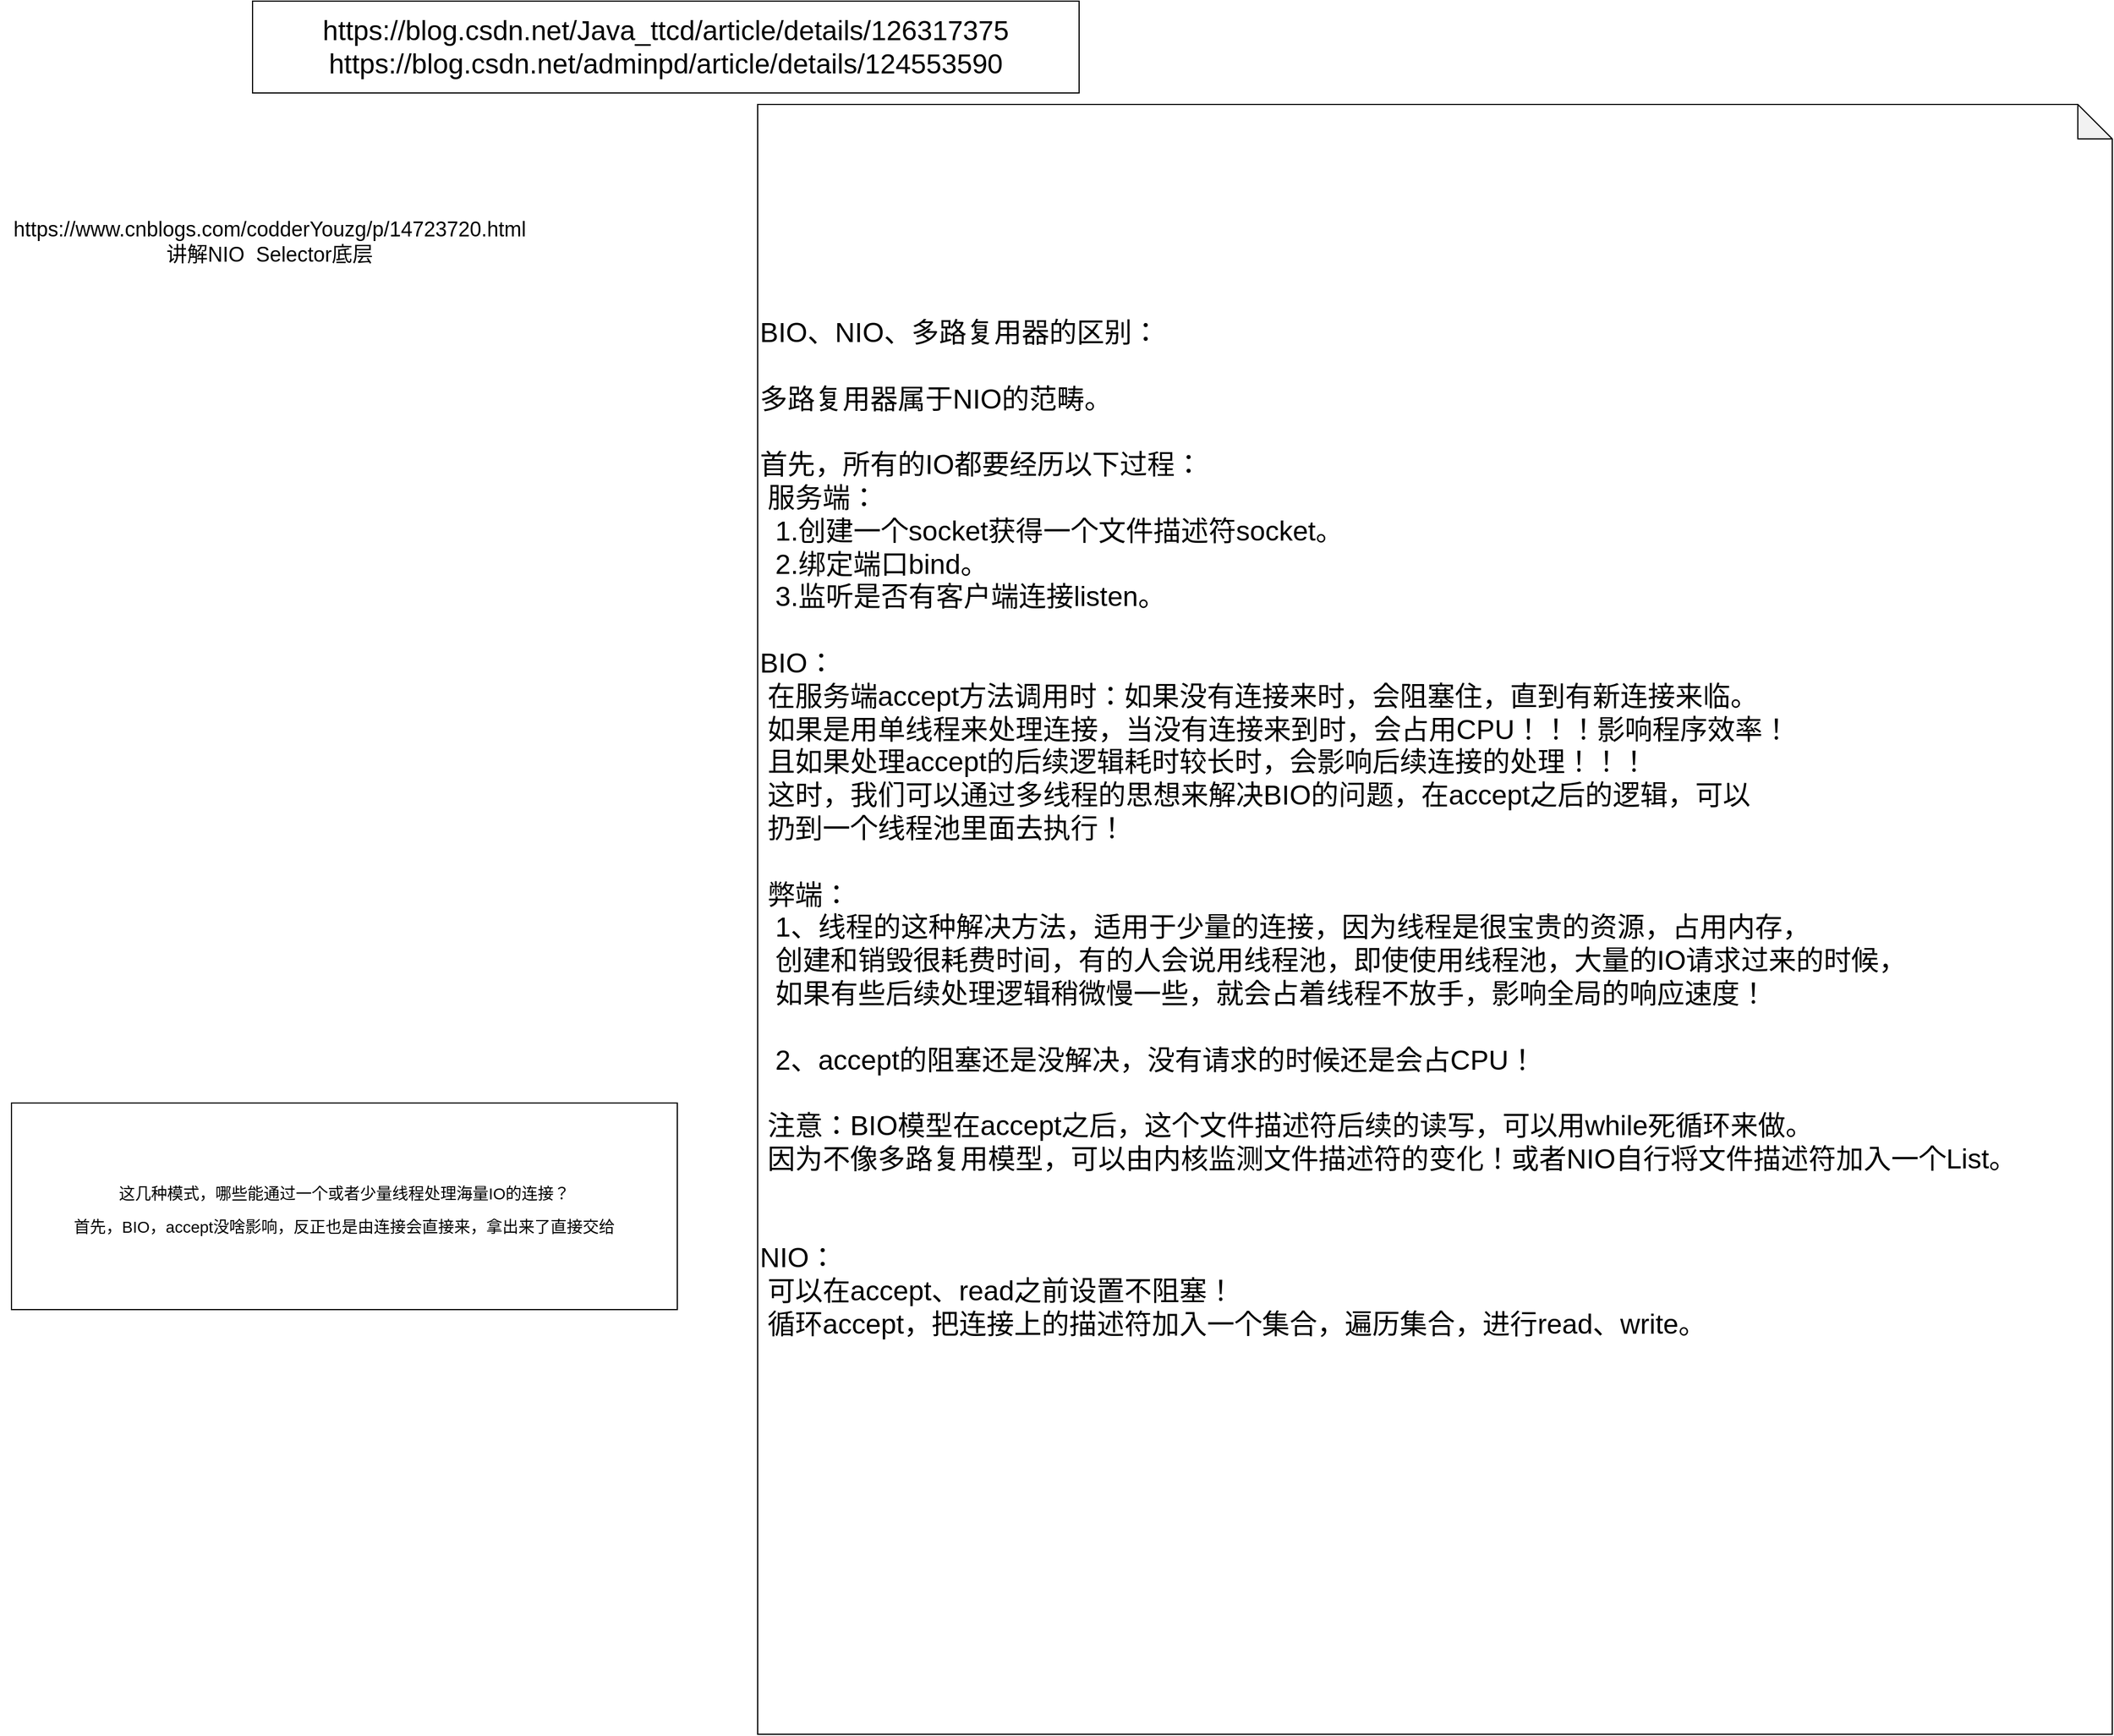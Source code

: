 <mxfile version="20.5.3" type="github">
  <diagram id="ho1o4B3E-l8eYltIAmrv" name="第 1 页">
    <mxGraphModel dx="1662" dy="706" grid="1" gridSize="10" guides="1" tooltips="1" connect="1" arrows="1" fold="1" page="1" pageScale="1" pageWidth="827" pageHeight="1169" math="0" shadow="0">
      <root>
        <mxCell id="0" />
        <mxCell id="1" parent="0" />
        <mxCell id="7geZkpw3Z43b3UevWiiN-1" value="&lt;div style=&quot;&quot;&gt;&lt;span style=&quot;font-size: 24px; background-color: initial;&quot;&gt;BIO、NIO、多路复用器的区别：&lt;/span&gt;&lt;/div&gt;&lt;div style=&quot;&quot;&gt;&lt;span style=&quot;font-size: 24px; background-color: initial;&quot;&gt;&lt;br&gt;&lt;/span&gt;&lt;/div&gt;&lt;div style=&quot;&quot;&gt;&lt;span style=&quot;font-size: 24px; background-color: initial;&quot;&gt;多路复用器属于NIO的范畴。&lt;/span&gt;&lt;/div&gt;&lt;div style=&quot;&quot;&gt;&lt;span style=&quot;font-size: 24px; background-color: initial;&quot;&gt;&lt;br&gt;&lt;/span&gt;&lt;/div&gt;&lt;div style=&quot;&quot;&gt;&lt;span style=&quot;font-size: 24px;&quot;&gt;首先，所有的IO都要经历以下过程：&lt;/span&gt;&lt;/div&gt;&lt;div style=&quot;&quot;&gt;&lt;span style=&quot;font-size: 24px;&quot;&gt;&lt;span style=&quot;white-space: pre;&quot;&gt; &lt;/span&gt;服务端：&lt;/span&gt;&lt;/div&gt;&lt;div style=&quot;&quot;&gt;&lt;span style=&quot;font-size: 24px;&quot;&gt;&lt;span style=&quot;white-space: pre;&quot;&gt; &lt;/span&gt;&lt;span style=&quot;white-space: pre;&quot;&gt; &lt;/span&gt;1.创建一个socket获得一个文件描述符socket。&lt;br&gt;&lt;/span&gt;&lt;/div&gt;&lt;div style=&quot;&quot;&gt;&lt;span style=&quot;font-size: 24px;&quot;&gt;&lt;span style=&quot;white-space: pre;&quot;&gt; &lt;/span&gt;&lt;span style=&quot;white-space: pre;&quot;&gt; &lt;/span&gt;2.绑定端口bind。&lt;br&gt;&lt;/span&gt;&lt;/div&gt;&lt;div style=&quot;&quot;&gt;&lt;span style=&quot;font-size: 24px;&quot;&gt;&lt;span style=&quot;white-space: pre;&quot;&gt; &lt;/span&gt;&lt;span style=&quot;white-space: pre;&quot;&gt; &lt;/span&gt;3.监听是否有客户端连接listen。&lt;br&gt;&lt;/span&gt;&lt;/div&gt;&lt;div style=&quot;&quot;&gt;&lt;span style=&quot;font-size: 24px;&quot;&gt;&lt;br&gt;&lt;/span&gt;&lt;/div&gt;&lt;div style=&quot;&quot;&gt;&lt;span style=&quot;font-size: 24px;&quot;&gt;BIO：&lt;/span&gt;&lt;/div&gt;&lt;div style=&quot;&quot;&gt;&lt;span style=&quot;font-size: 24px;&quot;&gt;&lt;span style=&quot;white-space: pre;&quot;&gt; &lt;/span&gt;在服务端accept方法调用时：如果没有连接来时，会阻塞住，直到有新连接来临。&lt;br&gt;&lt;/span&gt;&lt;/div&gt;&lt;div style=&quot;&quot;&gt;&lt;span style=&quot;font-size: 24px;&quot;&gt;&lt;span style=&quot;white-space: pre;&quot;&gt; &lt;/span&gt;如果是用单线程来处理连接，当没有连接来到时，会占用CPU！！！影响程序效率！&lt;br&gt;&lt;/span&gt;&lt;/div&gt;&lt;div style=&quot;&quot;&gt;&lt;span style=&quot;font-size: 24px;&quot;&gt;&lt;span style=&quot;white-space: pre;&quot;&gt; &lt;/span&gt;且如果处理accept的后续逻辑耗时较长时，会影响后续连接的处理！！！&lt;br&gt;&lt;/span&gt;&lt;/div&gt;&lt;div style=&quot;&quot;&gt;&lt;span style=&quot;font-size: 24px;&quot;&gt;&lt;span style=&quot;white-space: pre;&quot;&gt; &lt;/span&gt;这时，我们可以通过多线程的思想来解决BIO的问题，在accept之后的逻辑，可以&lt;br&gt;&lt;/span&gt;&lt;/div&gt;&lt;div style=&quot;&quot;&gt;&lt;span style=&quot;font-size: 24px;&quot;&gt;&lt;span style=&quot;white-space: pre;&quot;&gt; &lt;/span&gt;扔到一个线程池里面去执行！&lt;br&gt;&lt;/span&gt;&lt;/div&gt;&lt;div style=&quot;&quot;&gt;&lt;span style=&quot;font-size: 24px;&quot;&gt;&lt;br&gt;&lt;/span&gt;&lt;/div&gt;&lt;div style=&quot;&quot;&gt;&lt;span style=&quot;font-size: 24px;&quot;&gt;&lt;span style=&quot;white-space: pre;&quot;&gt; &lt;/span&gt;弊端：&lt;/span&gt;&lt;/div&gt;&lt;div style=&quot;&quot;&gt;&lt;span style=&quot;font-size: 24px;&quot;&gt;&lt;span style=&quot;white-space: pre;&quot;&gt; &lt;/span&gt;&lt;span style=&quot;white-space: pre;&quot;&gt; &lt;/span&gt;1、线程的这种解决方法，适用于少量的连接，因为线程是很宝贵的资源，占用内存，&lt;/span&gt;&lt;/div&gt;&lt;div style=&quot;&quot;&gt;&lt;span style=&quot;background-color: initial; font-size: 24px;&quot;&gt;&lt;span style=&quot;white-space: pre;&quot;&gt; &lt;/span&gt;&lt;span style=&quot;white-space: pre;&quot;&gt; &lt;/span&gt;创建和销毁很耗费时间，有的人会说用线程池，即使使用线程池，大量的IO请求过来的时候，&lt;/span&gt;&lt;/div&gt;&lt;div style=&quot;&quot;&gt;&lt;span style=&quot;background-color: initial; font-size: 24px;&quot;&gt;&lt;span style=&quot;white-space: pre;&quot;&gt; &lt;/span&gt;&lt;span style=&quot;white-space: pre;&quot;&gt; &lt;/span&gt;如果有些后续处理逻辑稍微慢一些，就会占着线程不放手，影响全局的响应速度！&lt;/span&gt;&lt;/div&gt;&lt;div style=&quot;&quot;&gt;&lt;span style=&quot;font-size: 24px; background-color: initial;&quot;&gt;&lt;br&gt;&lt;/span&gt;&lt;/div&gt;&lt;div style=&quot;&quot;&gt;&lt;span style=&quot;font-size: 24px; background-color: initial;&quot;&gt;&lt;span style=&quot;white-space: pre;&quot;&gt; &lt;/span&gt;&lt;span style=&quot;white-space: pre;&quot;&gt; &lt;/span&gt;2、accept的阻塞还是没解决，没有请求的时候还是会占CPU！&lt;/span&gt;&lt;/div&gt;&lt;div style=&quot;&quot;&gt;&lt;span style=&quot;font-size: 24px;&quot;&gt;&lt;br&gt;&lt;/span&gt;&lt;/div&gt;&lt;div style=&quot;&quot;&gt;&lt;span style=&quot;font-size: 24px;&quot;&gt;&lt;span style=&quot;white-space: pre;&quot;&gt; &lt;/span&gt;注意：BIO模型在accept之后，这个文件描述符后续的读写，可以用while死循环来做。&lt;br&gt;&lt;/span&gt;&lt;/div&gt;&lt;div style=&quot;&quot;&gt;&lt;span style=&quot;font-size: 24px;&quot;&gt;&lt;span style=&quot;white-space: pre;&quot;&gt; &lt;/span&gt;因为不像多路复用模型，可以由内核监测文件描述符的变化！或者NIO自行将文件描述符加入一个List。&lt;br&gt;&lt;/span&gt;&lt;/div&gt;&lt;div style=&quot;&quot;&gt;&lt;span style=&quot;font-size: 24px;&quot;&gt;&lt;br&gt;&lt;/span&gt;&lt;/div&gt;&lt;div style=&quot;&quot;&gt;&lt;span style=&quot;font-size: 24px;&quot;&gt;&lt;br&gt;&lt;/span&gt;&lt;/div&gt;&lt;div style=&quot;&quot;&gt;&lt;span style=&quot;font-size: 24px;&quot;&gt;NIO：&lt;/span&gt;&lt;/div&gt;&lt;div style=&quot;&quot;&gt;&lt;span style=&quot;font-size: 24px;&quot;&gt;&lt;span style=&quot;white-space: pre;&quot;&gt; &lt;/span&gt;可以在accept、read之前设置不阻塞！&lt;br&gt;&lt;/span&gt;&lt;/div&gt;&lt;div style=&quot;&quot;&gt;&lt;span style=&quot;font-size: 24px;&quot;&gt;&lt;span style=&quot;white-space: pre;&quot;&gt; &lt;/span&gt;循环accept，把连接上的描述符加入一个集合，遍历集合，进行read、write。&lt;br&gt;&lt;/span&gt;&lt;/div&gt;&lt;div style=&quot;&quot;&gt;&lt;span style=&quot;font-size: 24px;&quot;&gt;&lt;br&gt;&lt;/span&gt;&lt;/div&gt;&lt;div style=&quot;&quot;&gt;&lt;span style=&quot;font-size: 24px;&quot;&gt;&lt;span style=&quot;white-space: pre;&quot;&gt; &lt;/span&gt;&lt;br&gt;&lt;/span&gt;&lt;/div&gt;&lt;div style=&quot;&quot;&gt;&lt;span style=&quot;font-size: 24px;&quot;&gt;&lt;br&gt;&lt;/span&gt;&lt;/div&gt;&lt;div style=&quot;&quot;&gt;&lt;span style=&quot;font-size: 24px;&quot;&gt;&lt;span style=&quot;white-space: pre;&quot;&gt; &lt;/span&gt;&lt;br&gt;&lt;/span&gt;&lt;/div&gt;&lt;div style=&quot;&quot;&gt;&lt;span style=&quot;font-size: 24px;&quot;&gt;&lt;br&gt;&lt;/span&gt;&lt;/div&gt;&lt;div style=&quot;&quot;&gt;&lt;span style=&quot;white-space: pre;&quot;&gt; &lt;/span&gt;&lt;span style=&quot;white-space: pre;&quot;&gt; &lt;/span&gt;&lt;br&gt;&lt;/div&gt;" style="shape=note;whiteSpace=wrap;html=1;backgroundOutline=1;darkOpacity=0.05;align=left;" parent="1" vertex="1">
          <mxGeometry x="700" y="120" width="1180" height="1420" as="geometry" />
        </mxCell>
        <mxCell id="7geZkpw3Z43b3UevWiiN-2" value="https://blog.csdn.net/Java_ttcd/article/details/126317375&lt;br&gt;https://blog.csdn.net/adminpd/article/details/124553590" style="rounded=0;whiteSpace=wrap;html=1;fontSize=24;" parent="1" vertex="1">
          <mxGeometry x="260" y="30" width="720" height="80" as="geometry" />
        </mxCell>
        <mxCell id="7geZkpw3Z43b3UevWiiN-3" value="&lt;font style=&quot;font-size: 14px;&quot;&gt;这几种模式，哪些能通过一个或者少量线程处理海量IO的连接？&lt;br&gt;首先，BIO，accept没啥影响，反正也是由连接会直接来，拿出来了直接交给&lt;br&gt;&lt;/font&gt;" style="rounded=0;whiteSpace=wrap;html=1;fontSize=24;" parent="1" vertex="1">
          <mxGeometry x="50" y="990" width="580" height="180" as="geometry" />
        </mxCell>
        <mxCell id="La09_VNI6gY7_joqpI0x-1" value="&lt;font style=&quot;font-size: 18px;&quot;&gt;https://www.cnblogs.com/codderYouzg/p/14723720.html&lt;br&gt;讲解NIO&amp;nbsp; Selector底层&lt;br&gt;&lt;/font&gt;" style="text;html=1;strokeColor=none;fillColor=none;align=center;verticalAlign=middle;whiteSpace=wrap;rounded=0;" vertex="1" parent="1">
          <mxGeometry x="40" y="180" width="470" height="120" as="geometry" />
        </mxCell>
      </root>
    </mxGraphModel>
  </diagram>
</mxfile>
